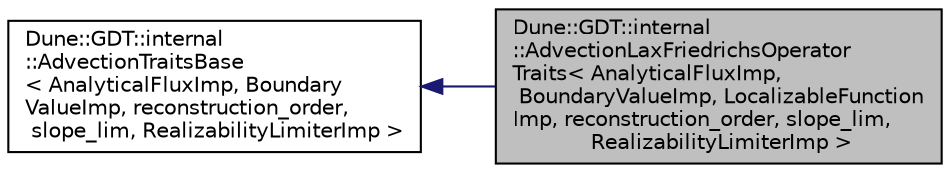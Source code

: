 digraph "Dune::GDT::internal::AdvectionLaxFriedrichsOperatorTraits&lt; AnalyticalFluxImp, BoundaryValueImp, LocalizableFunctionImp, reconstruction_order, slope_lim, RealizabilityLimiterImp &gt;"
{
  edge [fontname="Helvetica",fontsize="10",labelfontname="Helvetica",labelfontsize="10"];
  node [fontname="Helvetica",fontsize="10",shape=record];
  rankdir="LR";
  Node0 [label="Dune::GDT::internal\l::AdvectionLaxFriedrichsOperator\lTraits\< AnalyticalFluxImp,\l BoundaryValueImp, LocalizableFunction\lImp, reconstruction_order, slope_lim,\l RealizabilityLimiterImp \>",height=0.2,width=0.4,color="black", fillcolor="grey75", style="filled", fontcolor="black"];
  Node1 -> Node0 [dir="back",color="midnightblue",fontsize="10",style="solid",fontname="Helvetica"];
  Node1 [label="Dune::GDT::internal\l::AdvectionTraitsBase\l\< AnalyticalFluxImp, Boundary\lValueImp, reconstruction_order,\l slope_lim, RealizabilityLimiterImp \>",height=0.2,width=0.4,color="black", fillcolor="white", style="filled",URL="$a01994.html"];
}
